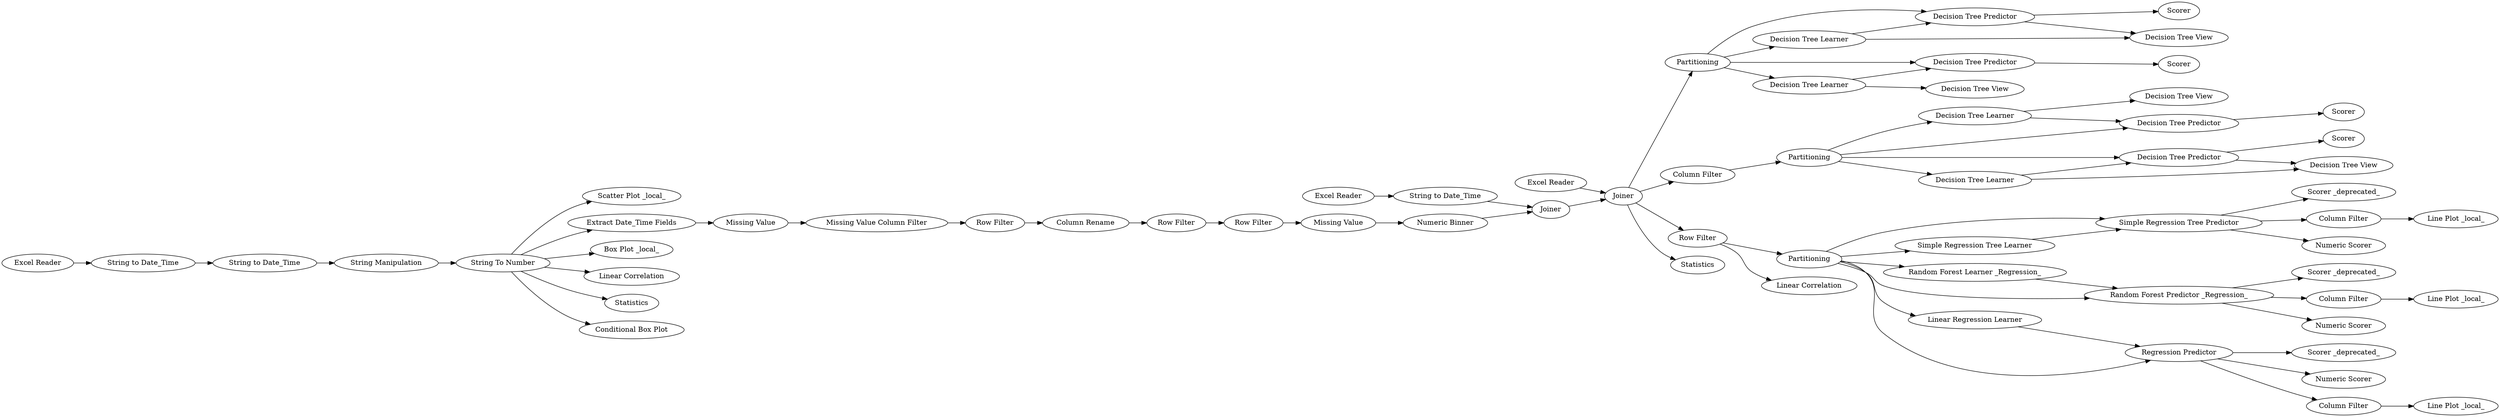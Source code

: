 digraph {
	108 -> 107
	85 -> 87
	58 -> 64
	84 -> 88
	14 -> 16
	91 -> 103
	82 -> 58
	108 -> 111
	91 -> 82
	106 -> 107
	20 -> 80
	2 -> 6
	65 -> 66
	107 -> 113
	58 -> 63
	59 -> 60
	83 -> 84
	1 -> 19
	2 -> 8
	103 -> 85
	66 -> 98
	63 -> 64
	108 -> 106
	2 -> 4
	91 -> 108
	80 -> 2
	58 -> 66
	90 -> 91
	87 -> 104
	64 -> 68
	58 -> 65
	55 -> 56
	64 -> 70
	111 -> 114
	99 -> 78
	64 -> 72
	85 -> 84
	84 -> 102
	58 -> 59
	91 -> 92
	82 -> 93
	54 -> 91
	8 -> 77
	87 -> 86
	86 -> 89
	60 -> 97
	83 -> 102
	2 -> 7
	85 -> 86
	85 -> 83
	106 -> 110
	112 -> 105
	108 -> 112
	112 -> 111
	60 -> 76
	78 -> 81
	60 -> 61
	70 -> 71
	61 -> 62
	58 -> 60
	66 -> 73
	77 -> 14
	81 -> 15
	15 -> 79
	19 -> 20
	79 -> 54
	56 -> 54
	66 -> 75
	2 -> 3
	2 -> 5
	73 -> 74
	16 -> 99
	107 -> 110
	91 [label=Joiner]
	55 [label="Excel Reader"]
	103 [label="Column Filter"]
	7 [label="Linear Correlation"]
	79 [label="Numeric Binner"]
	89 [label=Scorer]
	97 [label="Scorer _deprecated_"]
	58 [label=Partitioning]
	8 [label="Extract Date_Time Fields"]
	74 [label="Line Plot _local_"]
	108 [label=Partitioning]
	105 [label="Decision Tree View"]
	3 [label=Statistics]
	19 [label="String to Date_Time"]
	78 [label="Row Filter"]
	64 [label="Simple Regression Tree Predictor"]
	92 [label=Statistics]
	84 [label="Decision Tree Predictor"]
	98 [label="Scorer _deprecated_"]
	56 [label="String to Date_Time"]
	6 [label="Scatter Plot _local_"]
	15 [label="Missing Value"]
	54 [label=Joiner]
	114 [label=Scorer]
	110 [label="Decision Tree View"]
	75 [label="Numeric Scorer"]
	59 [label="Linear Regression Learner"]
	85 [label=Partitioning]
	16 [label="Row Filter"]
	86 [label="Decision Tree Predictor"]
	1 [label="Excel Reader"]
	90 [label="Excel Reader"]
	112 [label="Decision Tree Learner"]
	68 [label="Scorer _deprecated_"]
	87 [label="Decision Tree Learner"]
	72 [label="Numeric Scorer"]
	4 [label="Box Plot _local_"]
	63 [label="Simple Regression Tree Learner"]
	77 [label="Missing Value"]
	61 [label="Column Filter"]
	76 [label="Numeric Scorer"]
	14 [label="Missing Value Column Filter"]
	93 [label="Linear Correlation"]
	106 [label="Decision Tree Learner"]
	83 [label="Decision Tree Learner"]
	60 [label="Regression Predictor"]
	81 [label="Row Filter"]
	5 [label="Conditional Box Plot"]
	107 [label="Decision Tree Predictor"]
	99 [label="Column Rename"]
	113 [label=Scorer]
	20 [label="String to Date_Time"]
	102 [label="Decision Tree View"]
	66 [label="Random Forest Predictor _Regression_"]
	62 [label="Line Plot _local_"]
	70 [label="Column Filter"]
	82 [label="Row Filter"]
	65 [label="Random Forest Learner _Regression_"]
	71 [label="Line Plot _local_"]
	104 [label="Decision Tree View"]
	88 [label=Scorer]
	111 [label="Decision Tree Predictor"]
	80 [label="String Manipulation"]
	73 [label="Column Filter"]
	2 [label="String To Number"]
	rankdir=LR
}
